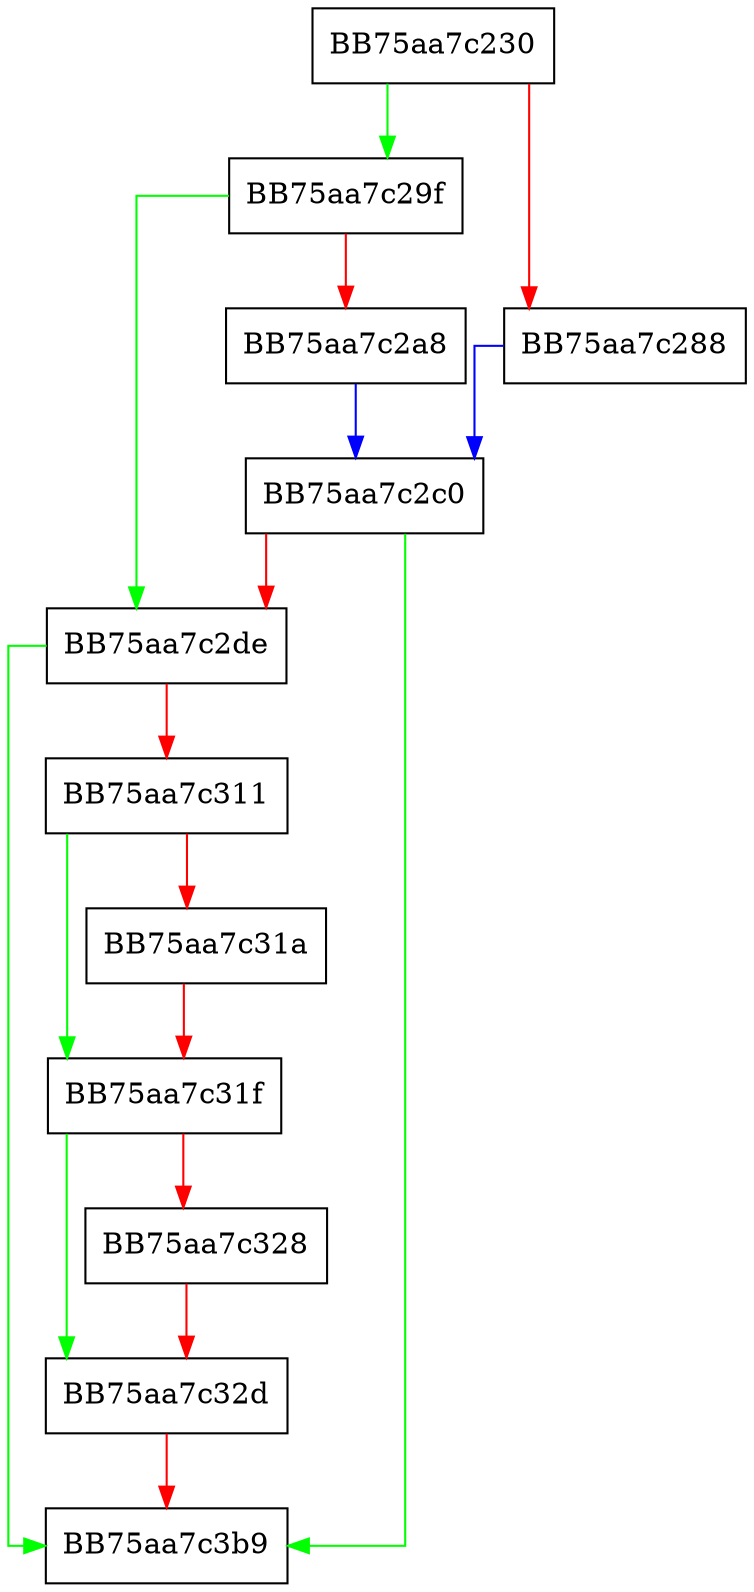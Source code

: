 digraph dbvars_init_module {
  node [shape="box"];
  graph [splines=ortho];
  BB75aa7c230 -> BB75aa7c29f [color="green"];
  BB75aa7c230 -> BB75aa7c288 [color="red"];
  BB75aa7c288 -> BB75aa7c2c0 [color="blue"];
  BB75aa7c29f -> BB75aa7c2de [color="green"];
  BB75aa7c29f -> BB75aa7c2a8 [color="red"];
  BB75aa7c2a8 -> BB75aa7c2c0 [color="blue"];
  BB75aa7c2c0 -> BB75aa7c3b9 [color="green"];
  BB75aa7c2c0 -> BB75aa7c2de [color="red"];
  BB75aa7c2de -> BB75aa7c3b9 [color="green"];
  BB75aa7c2de -> BB75aa7c311 [color="red"];
  BB75aa7c311 -> BB75aa7c31f [color="green"];
  BB75aa7c311 -> BB75aa7c31a [color="red"];
  BB75aa7c31a -> BB75aa7c31f [color="red"];
  BB75aa7c31f -> BB75aa7c32d [color="green"];
  BB75aa7c31f -> BB75aa7c328 [color="red"];
  BB75aa7c328 -> BB75aa7c32d [color="red"];
  BB75aa7c32d -> BB75aa7c3b9 [color="red"];
}